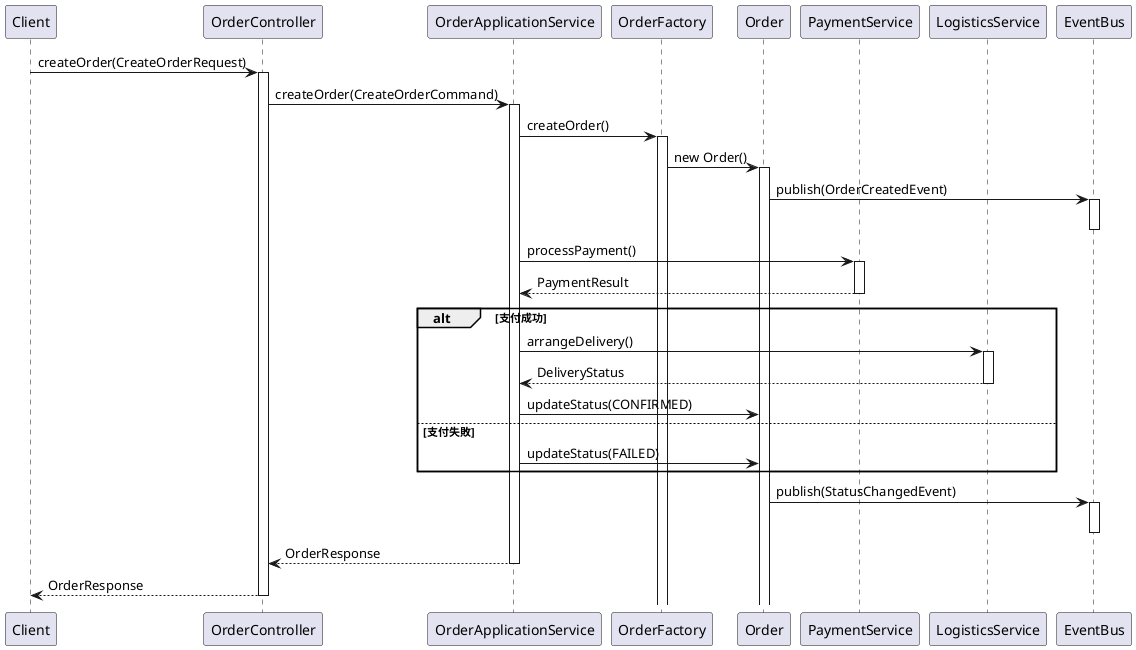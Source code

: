 @startuml 訂單處理時序圖
skinparam responseMessageBelowArrow true

participant "Client" as C
participant "OrderController" as OC
participant "OrderApplicationService" as OAS
participant "OrderFactory" as OF
participant "Order" as O
participant "PaymentService" as PS
participant "LogisticsService" as LS
participant "EventBus" as EB

C -> OC: createOrder(CreateOrderRequest)
activate OC

OC -> OAS: createOrder(CreateOrderCommand)
activate OAS

OAS -> OF: createOrder()
activate OF

OF -> O: new Order()
activate O

O -> EB: publish(OrderCreatedEvent)
activate EB
deactivate EB

OAS -> PS: processPayment()
activate PS
PS --> OAS: PaymentResult
deactivate PS

alt 支付成功
    OAS -> LS: arrangeDelivery()
    activate LS
    LS --> OAS: DeliveryStatus
    deactivate LS
    OAS -> O: updateStatus(CONFIRMED)
else 支付失敗
    OAS -> O: updateStatus(FAILED)
end

O -> EB: publish(StatusChangedEvent)
activate EB
deactivate EB

OAS --> OC: OrderResponse
deactivate OAS

OC --> C: OrderResponse
deactivate OC

@enduml

